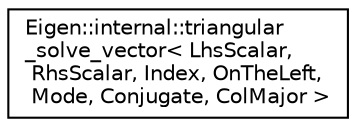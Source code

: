 digraph "Graphical Class Hierarchy"
{
  edge [fontname="Helvetica",fontsize="10",labelfontname="Helvetica",labelfontsize="10"];
  node [fontname="Helvetica",fontsize="10",shape=record];
  rankdir="LR";
  Node1 [label="Eigen::internal::triangular\l_solve_vector\< LhsScalar,\l RhsScalar, Index, OnTheLeft,\l Mode, Conjugate, ColMajor \>",height=0.2,width=0.4,color="black", fillcolor="white", style="filled",URL="$struct_eigen_1_1internal_1_1triangular__solve__vector_3_01_lhs_scalar_00_01_rhs_scalar_00_01_ind063e019bb54cf6ae298090bc534a9cdf.html"];
}
